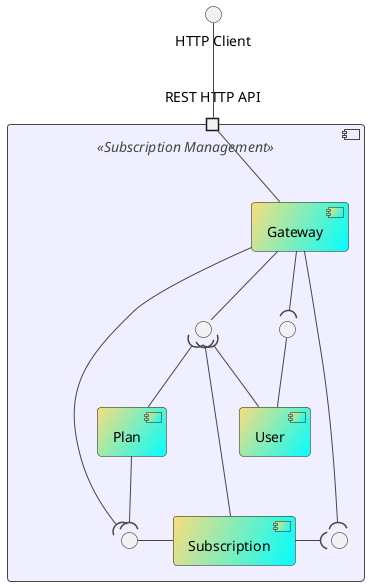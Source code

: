 @startuml
'https://plantuml.com/component-diagram
!theme toy

skinparam backgroundColor Transparent
skinparam componentBackgroundColor MOTIVATION
component " " <<Subscription Management>> {
    portin "REST HTTP API"  as apiP

    component "Gateway" as gw #F8DE7E/00FFFF
    component "Plan" as plans #F8DE7E/00FFFF
    component "Subscription" as subscriptions #F8DE7E/00FFFF
    component "User" as users #F8DE7E/00FFFF



    interface " " as inter1
    interface " " as inter2
    interface " " as inter3

    interface " " as gwInter
}

interface "HTTP Client" as HTTPa

apiP -down- gw

apiP -up- HTTPa

plans  -down-( inter1

gw -down[hidden]- plans
users -left[hidden]- plans
users -right[hidden]- subscriptions

subscriptions -right-( inter2

subscriptions -left- inter1



users -up- inter3

gw -down- gwInter

plans -up-( gwInter
subscriptions -up-( gwInter
users -up-( gwInter

gw -(inter1
gw -(inter2
gw -(inter3


@enduml
